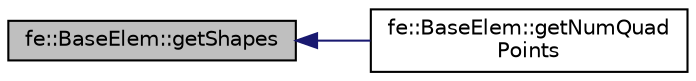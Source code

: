 digraph "fe::BaseElem::getShapes"
{
  edge [fontname="Helvetica",fontsize="10",labelfontname="Helvetica",labelfontsize="10"];
  node [fontname="Helvetica",fontsize="10",shape=record];
  rankdir="LR";
  Node40 [label="fe::BaseElem::getShapes",height=0.2,width=0.4,color="black", fillcolor="grey75", style="filled", fontcolor="black"];
  Node40 -> Node41 [dir="back",color="midnightblue",fontsize="10",style="solid",fontname="Helvetica"];
  Node41 [label="fe::BaseElem::getNumQuad\lPoints",height=0.2,width=0.4,color="black", fillcolor="white", style="filled",URL="$classfe_1_1BaseElem.html#a96fb54d9aca45e987c163e95242ceb8f",tooltip="Get number of quadrature points in the data. "];
}
